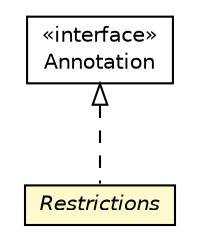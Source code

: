 #!/usr/local/bin/dot
#
# Class diagram 
# Generated by UMLGraph version R5_6-24-gf6e263 (http://www.umlgraph.org/)
#

digraph G {
	edge [fontname="Helvetica",fontsize=10,labelfontname="Helvetica",labelfontsize=10];
	node [fontname="Helvetica",fontsize=10,shape=plaintext];
	nodesep=0.25;
	ranksep=0.5;
	// org.universAAL.middleware.api.annotation.Restrictions
	c315960 [label=<<table title="org.universAAL.middleware.api.annotation.Restrictions" border="0" cellborder="1" cellspacing="0" cellpadding="2" port="p" bgcolor="lemonChiffon" href="./Restrictions.html">
		<tr><td><table border="0" cellspacing="0" cellpadding="1">
<tr><td align="center" balign="center"><font face="Helvetica-Oblique"> Restrictions </font></td></tr>
		</table></td></tr>
		</table>>, URL="./Restrictions.html", fontname="Helvetica", fontcolor="black", fontsize=10.0];
	//org.universAAL.middleware.api.annotation.Restrictions implements java.lang.annotation.Annotation
	c316030:p -> c315960:p [dir=back,arrowtail=empty,style=dashed];
	// java.lang.annotation.Annotation
	c316030 [label=<<table title="java.lang.annotation.Annotation" border="0" cellborder="1" cellspacing="0" cellpadding="2" port="p" href="http://java.sun.com/j2se/1.4.2/docs/api/java/lang/annotation/Annotation.html">
		<tr><td><table border="0" cellspacing="0" cellpadding="1">
<tr><td align="center" balign="center"> &#171;interface&#187; </td></tr>
<tr><td align="center" balign="center"> Annotation </td></tr>
		</table></td></tr>
		</table>>, URL="http://java.sun.com/j2se/1.4.2/docs/api/java/lang/annotation/Annotation.html", fontname="Helvetica", fontcolor="black", fontsize=10.0];
}

